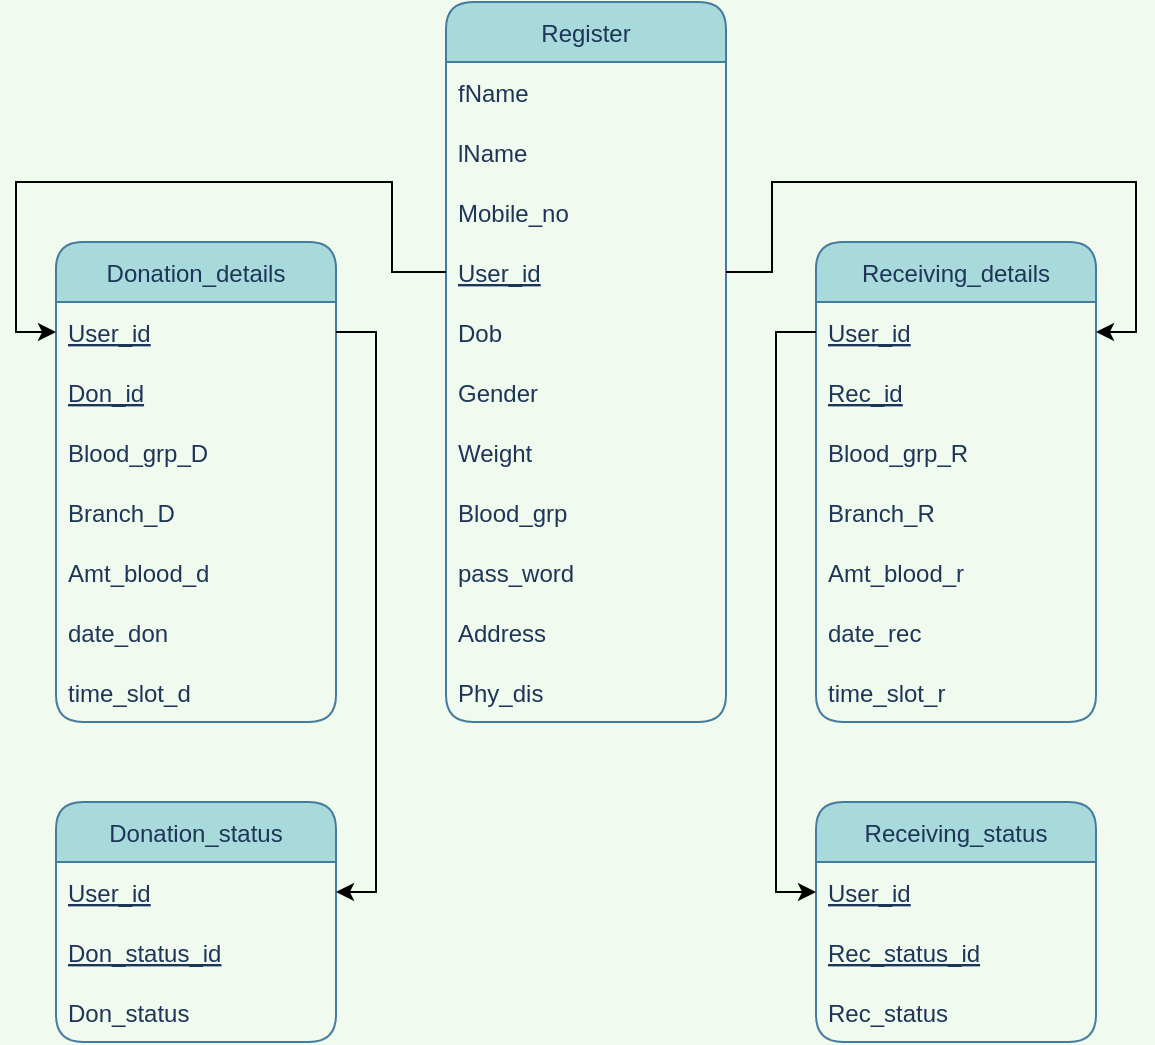 <mxfile version="16.0.3" type="device"><diagram id="R2lEEEUBdFMjLlhIrx00" name="Page-1"><mxGraphModel dx="946" dy="646" grid="1" gridSize="10" guides="1" tooltips="1" connect="1" arrows="1" fold="1" page="1" pageScale="1" pageWidth="850" pageHeight="1100" background="#F1FAEE" math="0" shadow="0" extFonts="Permanent Marker^https://fonts.googleapis.com/css?family=Permanent+Marker"><root><mxCell id="0"/><mxCell id="1" parent="0"/><mxCell id="ctPAvsj0bBsj68-LsLks-1" value="Register" style="swimlane;fontStyle=0;childLayout=stackLayout;horizontal=1;startSize=30;horizontalStack=0;resizeParent=1;resizeParentMax=0;resizeLast=0;collapsible=1;marginBottom=0;rounded=1;sketch=0;fillColor=#A8DADC;strokeColor=#457B9D;fontColor=#1D3557;" parent="1" vertex="1"><mxGeometry x="355" y="10" width="140" height="360" as="geometry"/></mxCell><mxCell id="ctPAvsj0bBsj68-LsLks-2" value="fName" style="text;strokeColor=none;fillColor=none;align=left;verticalAlign=middle;spacingLeft=4;spacingRight=4;overflow=hidden;points=[[0,0.5],[1,0.5]];portConstraint=eastwest;rotatable=0;rounded=1;sketch=0;fontColor=#1D3557;" parent="ctPAvsj0bBsj68-LsLks-1" vertex="1"><mxGeometry y="30" width="140" height="30" as="geometry"/></mxCell><mxCell id="ctPAvsj0bBsj68-LsLks-3" value="lName" style="text;strokeColor=none;fillColor=none;align=left;verticalAlign=middle;spacingLeft=4;spacingRight=4;overflow=hidden;points=[[0,0.5],[1,0.5]];portConstraint=eastwest;rotatable=0;rounded=1;sketch=0;fontColor=#1D3557;" parent="ctPAvsj0bBsj68-LsLks-1" vertex="1"><mxGeometry y="60" width="140" height="30" as="geometry"/></mxCell><mxCell id="ctPAvsj0bBsj68-LsLks-4" value="Mobile_no" style="text;strokeColor=none;fillColor=none;align=left;verticalAlign=middle;spacingLeft=4;spacingRight=4;overflow=hidden;points=[[0,0.5],[1,0.5]];portConstraint=eastwest;rotatable=0;rounded=1;sketch=0;fontStyle=0;fontColor=#1D3557;" parent="ctPAvsj0bBsj68-LsLks-1" vertex="1"><mxGeometry y="90" width="140" height="30" as="geometry"/></mxCell><mxCell id="Y96ce1VYgnrvrGl5aIjX-1" value="User_id" style="text;strokeColor=none;fillColor=none;align=left;verticalAlign=middle;spacingLeft=4;spacingRight=4;overflow=hidden;points=[[0,0.5],[1,0.5]];portConstraint=eastwest;rotatable=0;rounded=1;sketch=0;fontStyle=4;fontColor=#1D3557;" parent="ctPAvsj0bBsj68-LsLks-1" vertex="1"><mxGeometry y="120" width="140" height="30" as="geometry"/></mxCell><mxCell id="ctPAvsj0bBsj68-LsLks-5" value="Dob" style="text;strokeColor=none;fillColor=none;align=left;verticalAlign=middle;spacingLeft=4;spacingRight=4;overflow=hidden;points=[[0,0.5],[1,0.5]];portConstraint=eastwest;rotatable=0;rounded=1;sketch=0;fontColor=#1D3557;" parent="ctPAvsj0bBsj68-LsLks-1" vertex="1"><mxGeometry y="150" width="140" height="30" as="geometry"/></mxCell><mxCell id="ctPAvsj0bBsj68-LsLks-6" value="Gender" style="text;strokeColor=none;fillColor=none;align=left;verticalAlign=middle;spacingLeft=4;spacingRight=4;overflow=hidden;points=[[0,0.5],[1,0.5]];portConstraint=eastwest;rotatable=0;rounded=1;sketch=0;fontColor=#1D3557;" parent="ctPAvsj0bBsj68-LsLks-1" vertex="1"><mxGeometry y="180" width="140" height="30" as="geometry"/></mxCell><mxCell id="ctPAvsj0bBsj68-LsLks-7" value="Weight" style="text;strokeColor=none;fillColor=none;align=left;verticalAlign=middle;spacingLeft=4;spacingRight=4;overflow=hidden;points=[[0,0.5],[1,0.5]];portConstraint=eastwest;rotatable=0;rounded=1;sketch=0;fontColor=#1D3557;" parent="ctPAvsj0bBsj68-LsLks-1" vertex="1"><mxGeometry y="210" width="140" height="30" as="geometry"/></mxCell><mxCell id="ctPAvsj0bBsj68-LsLks-8" value="Blood_grp" style="text;strokeColor=none;fillColor=none;align=left;verticalAlign=middle;spacingLeft=4;spacingRight=4;overflow=hidden;points=[[0,0.5],[1,0.5]];portConstraint=eastwest;rotatable=0;rounded=1;sketch=0;fontColor=#1D3557;" parent="ctPAvsj0bBsj68-LsLks-1" vertex="1"><mxGeometry y="240" width="140" height="30" as="geometry"/></mxCell><mxCell id="ctPAvsj0bBsj68-LsLks-10" value="pass_word" style="text;strokeColor=none;fillColor=none;align=left;verticalAlign=middle;spacingLeft=4;spacingRight=4;overflow=hidden;points=[[0,0.5],[1,0.5]];portConstraint=eastwest;rotatable=0;rounded=1;sketch=0;fontColor=#1D3557;" parent="ctPAvsj0bBsj68-LsLks-1" vertex="1"><mxGeometry y="270" width="140" height="30" as="geometry"/></mxCell><mxCell id="ctPAvsj0bBsj68-LsLks-11" value="Address" style="text;strokeColor=none;fillColor=none;align=left;verticalAlign=middle;spacingLeft=4;spacingRight=4;overflow=hidden;points=[[0,0.5],[1,0.5]];portConstraint=eastwest;rotatable=0;rounded=1;sketch=0;fontColor=#1D3557;" parent="ctPAvsj0bBsj68-LsLks-1" vertex="1"><mxGeometry y="300" width="140" height="30" as="geometry"/></mxCell><mxCell id="ctPAvsj0bBsj68-LsLks-12" value="Phy_dis" style="text;strokeColor=none;fillColor=none;align=left;verticalAlign=middle;spacingLeft=4;spacingRight=4;overflow=hidden;points=[[0,0.5],[1,0.5]];portConstraint=eastwest;rotatable=0;rounded=1;sketch=0;fontColor=#1D3557;" parent="ctPAvsj0bBsj68-LsLks-1" vertex="1"><mxGeometry y="330" width="140" height="30" as="geometry"/></mxCell><mxCell id="ctPAvsj0bBsj68-LsLks-18" value="Donation_details" style="swimlane;fontStyle=0;childLayout=stackLayout;horizontal=1;startSize=30;horizontalStack=0;resizeParent=1;resizeParentMax=0;resizeLast=0;collapsible=1;marginBottom=0;rounded=1;sketch=0;fillColor=#A8DADC;strokeColor=#457B9D;fontColor=#1D3557;" parent="1" vertex="1"><mxGeometry x="160" y="130" width="140" height="240" as="geometry"/></mxCell><mxCell id="ctPAvsj0bBsj68-LsLks-21" value="User_id" style="text;strokeColor=none;fillColor=none;align=left;verticalAlign=middle;spacingLeft=4;spacingRight=4;overflow=hidden;points=[[0,0.5],[1,0.5]];portConstraint=eastwest;rotatable=0;rounded=1;sketch=0;fontStyle=4;fontColor=#1D3557;" parent="ctPAvsj0bBsj68-LsLks-18" vertex="1"><mxGeometry y="30" width="140" height="30" as="geometry"/></mxCell><mxCell id="SlpZBURg0BODvdEIAe-i-1" value="Don_id" style="text;strokeColor=none;fillColor=none;align=left;verticalAlign=middle;spacingLeft=4;spacingRight=4;overflow=hidden;points=[[0,0.5],[1,0.5]];portConstraint=eastwest;rotatable=0;rounded=1;sketch=0;fontStyle=4;fontColor=#1D3557;" vertex="1" parent="ctPAvsj0bBsj68-LsLks-18"><mxGeometry y="60" width="140" height="30" as="geometry"/></mxCell><mxCell id="ctPAvsj0bBsj68-LsLks-24" value="Blood_grp_D" style="text;strokeColor=none;fillColor=none;align=left;verticalAlign=middle;spacingLeft=4;spacingRight=4;overflow=hidden;points=[[0,0.5],[1,0.5]];portConstraint=eastwest;rotatable=0;rounded=1;sketch=0;fontColor=#1D3557;" parent="ctPAvsj0bBsj68-LsLks-18" vertex="1"><mxGeometry y="90" width="140" height="30" as="geometry"/></mxCell><mxCell id="ctPAvsj0bBsj68-LsLks-25" value="Branch_D" style="text;strokeColor=none;fillColor=none;align=left;verticalAlign=middle;spacingLeft=4;spacingRight=4;overflow=hidden;points=[[0,0.5],[1,0.5]];portConstraint=eastwest;rotatable=0;rounded=1;sketch=0;fontColor=#1D3557;" parent="ctPAvsj0bBsj68-LsLks-18" vertex="1"><mxGeometry y="120" width="140" height="30" as="geometry"/></mxCell><mxCell id="ctPAvsj0bBsj68-LsLks-26" value="Amt_blood_d" style="text;strokeColor=none;fillColor=none;align=left;verticalAlign=middle;spacingLeft=4;spacingRight=4;overflow=hidden;points=[[0,0.5],[1,0.5]];portConstraint=eastwest;rotatable=0;rounded=1;sketch=0;fontColor=#1D3557;" parent="ctPAvsj0bBsj68-LsLks-18" vertex="1"><mxGeometry y="150" width="140" height="30" as="geometry"/></mxCell><mxCell id="cwl7a3i0a0-Uxk21-ll_-2" value="date_don" style="text;strokeColor=none;fillColor=none;align=left;verticalAlign=middle;spacingLeft=4;spacingRight=4;overflow=hidden;points=[[0,0.5],[1,0.5]];portConstraint=eastwest;rotatable=0;rounded=1;sketch=0;fontColor=#1D3557;" parent="ctPAvsj0bBsj68-LsLks-18" vertex="1"><mxGeometry y="180" width="140" height="30" as="geometry"/></mxCell><mxCell id="cwl7a3i0a0-Uxk21-ll_-1" value="time_slot_d" style="text;strokeColor=none;fillColor=none;align=left;verticalAlign=middle;spacingLeft=4;spacingRight=4;overflow=hidden;points=[[0,0.5],[1,0.5]];portConstraint=eastwest;rotatable=0;rounded=1;sketch=0;fontColor=#1D3557;" parent="ctPAvsj0bBsj68-LsLks-18" vertex="1"><mxGeometry y="210" width="140" height="30" as="geometry"/></mxCell><mxCell id="ctPAvsj0bBsj68-LsLks-27" value="Receiving_details" style="swimlane;fontStyle=0;childLayout=stackLayout;horizontal=1;startSize=30;horizontalStack=0;resizeParent=1;resizeParentMax=0;resizeLast=0;collapsible=1;marginBottom=0;rounded=1;sketch=0;fillColor=#A8DADC;strokeColor=#457B9D;fontColor=#1D3557;" parent="1" vertex="1"><mxGeometry x="540" y="130" width="140" height="240" as="geometry"/></mxCell><mxCell id="Y96ce1VYgnrvrGl5aIjX-4" value="User_id" style="text;strokeColor=none;fillColor=none;align=left;verticalAlign=middle;spacingLeft=4;spacingRight=4;overflow=hidden;points=[[0,0.5],[1,0.5]];portConstraint=eastwest;rotatable=0;rounded=1;sketch=0;fontStyle=4;fontColor=#1D3557;" parent="ctPAvsj0bBsj68-LsLks-27" vertex="1"><mxGeometry y="30" width="140" height="30" as="geometry"/></mxCell><mxCell id="SlpZBURg0BODvdEIAe-i-2" value="Rec_id" style="text;strokeColor=none;fillColor=none;align=left;verticalAlign=middle;spacingLeft=4;spacingRight=4;overflow=hidden;points=[[0,0.5],[1,0.5]];portConstraint=eastwest;rotatable=0;rounded=1;sketch=0;fontStyle=4;fontColor=#1D3557;" vertex="1" parent="ctPAvsj0bBsj68-LsLks-27"><mxGeometry y="60" width="140" height="30" as="geometry"/></mxCell><mxCell id="ctPAvsj0bBsj68-LsLks-33" value="Blood_grp_R" style="text;strokeColor=none;fillColor=none;align=left;verticalAlign=middle;spacingLeft=4;spacingRight=4;overflow=hidden;points=[[0,0.5],[1,0.5]];portConstraint=eastwest;rotatable=0;rounded=1;sketch=0;fontColor=#1D3557;" parent="ctPAvsj0bBsj68-LsLks-27" vertex="1"><mxGeometry y="90" width="140" height="30" as="geometry"/></mxCell><mxCell id="ctPAvsj0bBsj68-LsLks-34" value="Branch_R" style="text;strokeColor=none;fillColor=none;align=left;verticalAlign=middle;spacingLeft=4;spacingRight=4;overflow=hidden;points=[[0,0.5],[1,0.5]];portConstraint=eastwest;rotatable=0;rounded=1;sketch=0;fontColor=#1D3557;" parent="ctPAvsj0bBsj68-LsLks-27" vertex="1"><mxGeometry y="120" width="140" height="30" as="geometry"/></mxCell><mxCell id="ctPAvsj0bBsj68-LsLks-35" value="Amt_blood_r" style="text;strokeColor=none;fillColor=none;align=left;verticalAlign=middle;spacingLeft=4;spacingRight=4;overflow=hidden;points=[[0,0.5],[1,0.5]];portConstraint=eastwest;rotatable=0;rounded=1;sketch=0;fontColor=#1D3557;" parent="ctPAvsj0bBsj68-LsLks-27" vertex="1"><mxGeometry y="150" width="140" height="30" as="geometry"/></mxCell><mxCell id="cwl7a3i0a0-Uxk21-ll_-3" value="date_rec" style="text;strokeColor=none;fillColor=none;align=left;verticalAlign=middle;spacingLeft=4;spacingRight=4;overflow=hidden;points=[[0,0.5],[1,0.5]];portConstraint=eastwest;rotatable=0;rounded=1;sketch=0;fontColor=#1D3557;" parent="ctPAvsj0bBsj68-LsLks-27" vertex="1"><mxGeometry y="180" width="140" height="30" as="geometry"/></mxCell><mxCell id="cwl7a3i0a0-Uxk21-ll_-4" value="time_slot_r" style="text;strokeColor=none;fillColor=none;align=left;verticalAlign=middle;spacingLeft=4;spacingRight=4;overflow=hidden;points=[[0,0.5],[1,0.5]];portConstraint=eastwest;rotatable=0;rounded=1;sketch=0;fontColor=#1D3557;" parent="ctPAvsj0bBsj68-LsLks-27" vertex="1"><mxGeometry y="210" width="140" height="30" as="geometry"/></mxCell><mxCell id="SlpZBURg0BODvdEIAe-i-5" value="Donation_status" style="swimlane;fontStyle=0;childLayout=stackLayout;horizontal=1;startSize=30;horizontalStack=0;resizeParent=1;resizeParentMax=0;resizeLast=0;collapsible=1;marginBottom=0;rounded=1;sketch=0;fillColor=#A8DADC;strokeColor=#457B9D;fontColor=#1D3557;" vertex="1" parent="1"><mxGeometry x="160" y="410" width="140" height="120" as="geometry"/></mxCell><mxCell id="SlpZBURg0BODvdEIAe-i-6" value="User_id" style="text;strokeColor=none;fillColor=none;align=left;verticalAlign=middle;spacingLeft=4;spacingRight=4;overflow=hidden;points=[[0,0.5],[1,0.5]];portConstraint=eastwest;rotatable=0;rounded=1;sketch=0;fontStyle=4;fontColor=#1D3557;" vertex="1" parent="SlpZBURg0BODvdEIAe-i-5"><mxGeometry y="30" width="140" height="30" as="geometry"/></mxCell><mxCell id="SlpZBURg0BODvdEIAe-i-7" value="Don_status_id" style="text;strokeColor=none;fillColor=none;align=left;verticalAlign=middle;spacingLeft=4;spacingRight=4;overflow=hidden;points=[[0,0.5],[1,0.5]];portConstraint=eastwest;rotatable=0;rounded=1;sketch=0;fontStyle=4;fontColor=#1D3557;" vertex="1" parent="SlpZBURg0BODvdEIAe-i-5"><mxGeometry y="60" width="140" height="30" as="geometry"/></mxCell><mxCell id="SlpZBURg0BODvdEIAe-i-23" value="Don_status" style="text;strokeColor=none;fillColor=none;align=left;verticalAlign=middle;spacingLeft=4;spacingRight=4;overflow=hidden;points=[[0,0.5],[1,0.5]];portConstraint=eastwest;rotatable=0;rounded=1;sketch=0;fontStyle=0;fontColor=#1D3557;" vertex="1" parent="SlpZBURg0BODvdEIAe-i-5"><mxGeometry y="90" width="140" height="30" as="geometry"/></mxCell><mxCell id="SlpZBURg0BODvdEIAe-i-16" value="Receiving_status" style="swimlane;fontStyle=0;childLayout=stackLayout;horizontal=1;startSize=30;horizontalStack=0;resizeParent=1;resizeParentMax=0;resizeLast=0;collapsible=1;marginBottom=0;rounded=1;sketch=0;fillColor=#A8DADC;strokeColor=#457B9D;fontColor=#1D3557;" vertex="1" parent="1"><mxGeometry x="540" y="410" width="140" height="120" as="geometry"/></mxCell><mxCell id="SlpZBURg0BODvdEIAe-i-17" value="User_id" style="text;strokeColor=none;fillColor=none;align=left;verticalAlign=middle;spacingLeft=4;spacingRight=4;overflow=hidden;points=[[0,0.5],[1,0.5]];portConstraint=eastwest;rotatable=0;rounded=1;sketch=0;fontStyle=4;fontColor=#1D3557;" vertex="1" parent="SlpZBURg0BODvdEIAe-i-16"><mxGeometry y="30" width="140" height="30" as="geometry"/></mxCell><mxCell id="SlpZBURg0BODvdEIAe-i-18" value="Rec_status_id" style="text;strokeColor=none;fillColor=none;align=left;verticalAlign=middle;spacingLeft=4;spacingRight=4;overflow=hidden;points=[[0,0.5],[1,0.5]];portConstraint=eastwest;rotatable=0;rounded=1;sketch=0;fontStyle=4;fontColor=#1D3557;" vertex="1" parent="SlpZBURg0BODvdEIAe-i-16"><mxGeometry y="60" width="140" height="30" as="geometry"/></mxCell><mxCell id="SlpZBURg0BODvdEIAe-i-25" value="Rec_status" style="text;strokeColor=none;fillColor=none;align=left;verticalAlign=middle;spacingLeft=4;spacingRight=4;overflow=hidden;points=[[0,0.5],[1,0.5]];portConstraint=eastwest;rotatable=0;rounded=1;sketch=0;fontStyle=0;fontColor=#1D3557;" vertex="1" parent="SlpZBURg0BODvdEIAe-i-16"><mxGeometry y="90" width="140" height="30" as="geometry"/></mxCell><mxCell id="SlpZBURg0BODvdEIAe-i-26" style="edgeStyle=orthogonalEdgeStyle;rounded=0;orthogonalLoop=1;jettySize=auto;html=1;exitX=0;exitY=0.5;exitDx=0;exitDy=0;entryX=0;entryY=0.5;entryDx=0;entryDy=0;" edge="1" parent="1" source="Y96ce1VYgnrvrGl5aIjX-1" target="ctPAvsj0bBsj68-LsLks-21"><mxGeometry relative="1" as="geometry"><Array as="points"><mxPoint x="328" y="145"/><mxPoint x="328" y="100"/><mxPoint x="140" y="100"/><mxPoint x="140" y="175"/></Array></mxGeometry></mxCell><mxCell id="SlpZBURg0BODvdEIAe-i-27" style="edgeStyle=orthogonalEdgeStyle;rounded=0;orthogonalLoop=1;jettySize=auto;html=1;exitX=1;exitY=0.5;exitDx=0;exitDy=0;entryX=1;entryY=0.5;entryDx=0;entryDy=0;" edge="1" parent="1" source="Y96ce1VYgnrvrGl5aIjX-1" target="Y96ce1VYgnrvrGl5aIjX-4"><mxGeometry relative="1" as="geometry"><Array as="points"><mxPoint x="518" y="145"/><mxPoint x="518" y="100"/><mxPoint x="700" y="100"/><mxPoint x="700" y="175"/></Array></mxGeometry></mxCell><mxCell id="SlpZBURg0BODvdEIAe-i-30" style="edgeStyle=orthogonalEdgeStyle;rounded=0;orthogonalLoop=1;jettySize=auto;html=1;exitX=1;exitY=0.5;exitDx=0;exitDy=0;entryX=1;entryY=0.5;entryDx=0;entryDy=0;" edge="1" parent="1" source="ctPAvsj0bBsj68-LsLks-21" target="SlpZBURg0BODvdEIAe-i-6"><mxGeometry relative="1" as="geometry"/></mxCell><mxCell id="SlpZBURg0BODvdEIAe-i-31" style="edgeStyle=orthogonalEdgeStyle;rounded=0;orthogonalLoop=1;jettySize=auto;html=1;exitX=0;exitY=0.5;exitDx=0;exitDy=0;entryX=0;entryY=0.5;entryDx=0;entryDy=0;" edge="1" parent="1" source="Y96ce1VYgnrvrGl5aIjX-4" target="SlpZBURg0BODvdEIAe-i-17"><mxGeometry relative="1" as="geometry"/></mxCell></root></mxGraphModel></diagram></mxfile>